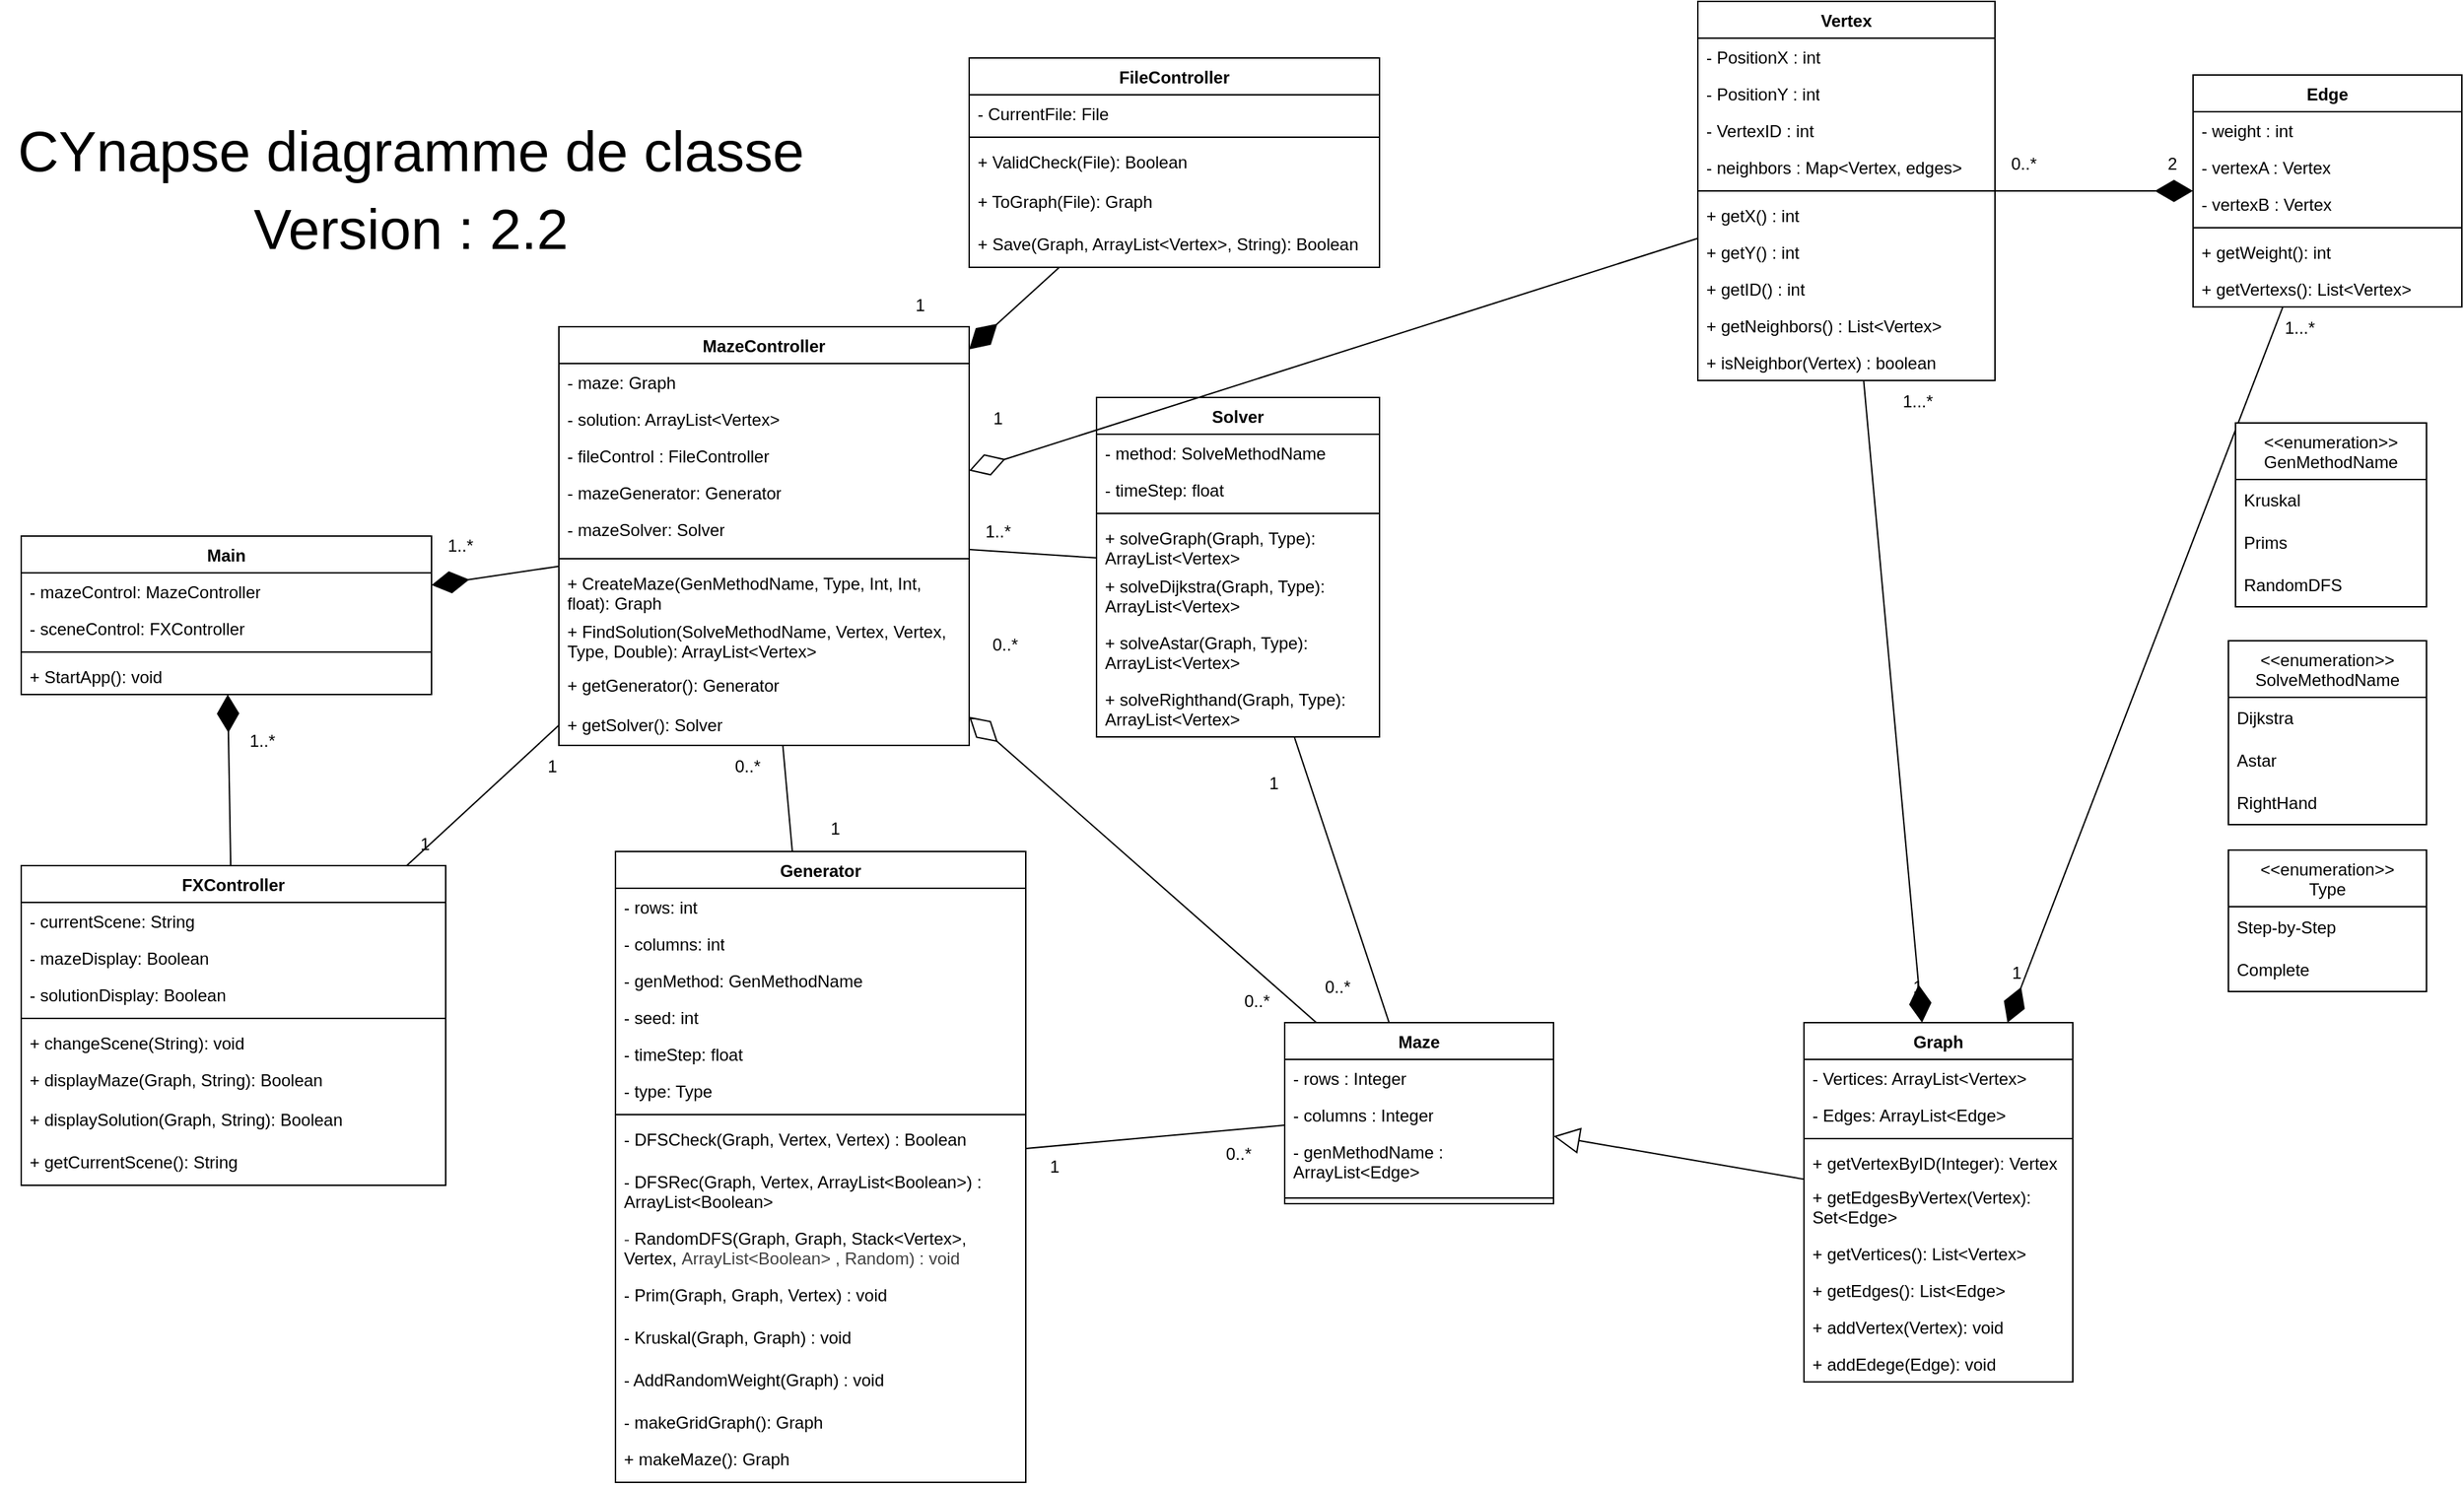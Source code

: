 <mxfile>
    <diagram name="Page-1" id="GL4g5ztaucgX-pWz4lhd">
        <mxGraphModel dx="3592" dy="1989" grid="1" gridSize="10" guides="1" tooltips="1" connect="1" arrows="1" fold="1" page="1" pageScale="1" pageWidth="827" pageHeight="1169" math="0" shadow="0">
            <root>
                <mxCell id="0"/>
                <mxCell id="1" parent="0"/>
                <mxCell id="nxnZaIXY-EtbHCH3Vq-E-17" value="Vertex" style="swimlane;fontStyle=1;align=center;verticalAlign=top;childLayout=stackLayout;horizontal=1;startSize=26;horizontalStack=0;resizeParent=1;resizeParentMax=0;resizeLast=0;collapsible=1;marginBottom=0;whiteSpace=wrap;html=1;" parent="1" vertex="1">
                    <mxGeometry x="-135" y="-1110" width="210" height="268" as="geometry"/>
                </mxCell>
                <mxCell id="nxnZaIXY-EtbHCH3Vq-E-18" value="- PositionX : int" style="text;strokeColor=none;fillColor=none;align=left;verticalAlign=top;spacingLeft=4;spacingRight=4;overflow=hidden;rotatable=0;points=[[0,0.5],[1,0.5]];portConstraint=eastwest;whiteSpace=wrap;html=1;" parent="nxnZaIXY-EtbHCH3Vq-E-17" vertex="1">
                    <mxGeometry y="26" width="210" height="26" as="geometry"/>
                </mxCell>
                <mxCell id="nxnZaIXY-EtbHCH3Vq-E-21" value="- PositionY : int" style="text;strokeColor=none;fillColor=none;align=left;verticalAlign=top;spacingLeft=4;spacingRight=4;overflow=hidden;rotatable=0;points=[[0,0.5],[1,0.5]];portConstraint=eastwest;whiteSpace=wrap;html=1;" parent="nxnZaIXY-EtbHCH3Vq-E-17" vertex="1">
                    <mxGeometry y="52" width="210" height="26" as="geometry"/>
                </mxCell>
                <mxCell id="nxnZaIXY-EtbHCH3Vq-E-22" value="- VertexID : int" style="text;strokeColor=none;fillColor=none;align=left;verticalAlign=top;spacingLeft=4;spacingRight=4;overflow=hidden;rotatable=0;points=[[0,0.5],[1,0.5]];portConstraint=eastwest;whiteSpace=wrap;html=1;" parent="nxnZaIXY-EtbHCH3Vq-E-17" vertex="1">
                    <mxGeometry y="78" width="210" height="26" as="geometry"/>
                </mxCell>
                <mxCell id="nxnZaIXY-EtbHCH3Vq-E-25" value="- neighbors : Map&amp;lt;Vertex, edges&amp;gt;" style="text;strokeColor=none;fillColor=none;align=left;verticalAlign=top;spacingLeft=4;spacingRight=4;overflow=hidden;rotatable=0;points=[[0,0.5],[1,0.5]];portConstraint=eastwest;whiteSpace=wrap;html=1;" parent="nxnZaIXY-EtbHCH3Vq-E-17" vertex="1">
                    <mxGeometry y="104" width="210" height="26" as="geometry"/>
                </mxCell>
                <mxCell id="nxnZaIXY-EtbHCH3Vq-E-19" value="" style="line;strokeWidth=1;fillColor=none;align=left;verticalAlign=middle;spacingTop=-1;spacingLeft=3;spacingRight=3;rotatable=0;labelPosition=right;points=[];portConstraint=eastwest;strokeColor=inherit;" parent="nxnZaIXY-EtbHCH3Vq-E-17" vertex="1">
                    <mxGeometry y="130" width="210" height="8" as="geometry"/>
                </mxCell>
                <mxCell id="nxnZaIXY-EtbHCH3Vq-E-20" value="+ getX() : int" style="text;strokeColor=none;fillColor=none;align=left;verticalAlign=top;spacingLeft=4;spacingRight=4;overflow=hidden;rotatable=0;points=[[0,0.5],[1,0.5]];portConstraint=eastwest;whiteSpace=wrap;html=1;" parent="nxnZaIXY-EtbHCH3Vq-E-17" vertex="1">
                    <mxGeometry y="138" width="210" height="26" as="geometry"/>
                </mxCell>
                <mxCell id="nxnZaIXY-EtbHCH3Vq-E-23" value="+ getY() : int" style="text;strokeColor=none;fillColor=none;align=left;verticalAlign=top;spacingLeft=4;spacingRight=4;overflow=hidden;rotatable=0;points=[[0,0.5],[1,0.5]];portConstraint=eastwest;whiteSpace=wrap;html=1;" parent="nxnZaIXY-EtbHCH3Vq-E-17" vertex="1">
                    <mxGeometry y="164" width="210" height="26" as="geometry"/>
                </mxCell>
                <mxCell id="nxnZaIXY-EtbHCH3Vq-E-26" value="+ getID() : int" style="text;strokeColor=none;fillColor=none;align=left;verticalAlign=top;spacingLeft=4;spacingRight=4;overflow=hidden;rotatable=0;points=[[0,0.5],[1,0.5]];portConstraint=eastwest;whiteSpace=wrap;html=1;" parent="nxnZaIXY-EtbHCH3Vq-E-17" vertex="1">
                    <mxGeometry y="190" width="210" height="26" as="geometry"/>
                </mxCell>
                <mxCell id="nxnZaIXY-EtbHCH3Vq-E-24" value="+ getNeighbors() : List&amp;lt;Vertex&amp;gt;" style="text;strokeColor=none;fillColor=none;align=left;verticalAlign=top;spacingLeft=4;spacingRight=4;overflow=hidden;rotatable=0;points=[[0,0.5],[1,0.5]];portConstraint=eastwest;whiteSpace=wrap;html=1;" parent="nxnZaIXY-EtbHCH3Vq-E-17" vertex="1">
                    <mxGeometry y="216" width="210" height="26" as="geometry"/>
                </mxCell>
                <mxCell id="nxnZaIXY-EtbHCH3Vq-E-27" value="+ isNeighbor(Vertex) : boolean" style="text;strokeColor=none;fillColor=none;align=left;verticalAlign=top;spacingLeft=4;spacingRight=4;overflow=hidden;rotatable=0;points=[[0,0.5],[1,0.5]];portConstraint=eastwest;whiteSpace=wrap;html=1;" parent="nxnZaIXY-EtbHCH3Vq-E-17" vertex="1">
                    <mxGeometry y="242" width="210" height="26" as="geometry"/>
                </mxCell>
                <mxCell id="nxnZaIXY-EtbHCH3Vq-E-28" value="Edge" style="swimlane;fontStyle=1;align=center;verticalAlign=top;childLayout=stackLayout;horizontal=1;startSize=26;horizontalStack=0;resizeParent=1;resizeParentMax=0;resizeLast=0;collapsible=1;marginBottom=0;whiteSpace=wrap;html=1;" parent="1" vertex="1">
                    <mxGeometry x="215" y="-1058" width="190" height="164" as="geometry"/>
                </mxCell>
                <mxCell id="nxnZaIXY-EtbHCH3Vq-E-33" value="- weight : int" style="text;strokeColor=none;fillColor=none;align=left;verticalAlign=top;spacingLeft=4;spacingRight=4;overflow=hidden;rotatable=0;points=[[0,0.5],[1,0.5]];portConstraint=eastwest;whiteSpace=wrap;html=1;" parent="nxnZaIXY-EtbHCH3Vq-E-28" vertex="1">
                    <mxGeometry y="26" width="190" height="26" as="geometry"/>
                </mxCell>
                <mxCell id="nxnZaIXY-EtbHCH3Vq-E-34" value="- vertexA : Vertex" style="text;strokeColor=none;fillColor=none;align=left;verticalAlign=top;spacingLeft=4;spacingRight=4;overflow=hidden;rotatable=0;points=[[0,0.5],[1,0.5]];portConstraint=eastwest;whiteSpace=wrap;html=1;" parent="nxnZaIXY-EtbHCH3Vq-E-28" vertex="1">
                    <mxGeometry y="52" width="190" height="26" as="geometry"/>
                </mxCell>
                <mxCell id="nxnZaIXY-EtbHCH3Vq-E-35" value="- vertexB : Vertex" style="text;strokeColor=none;fillColor=none;align=left;verticalAlign=top;spacingLeft=4;spacingRight=4;overflow=hidden;rotatable=0;points=[[0,0.5],[1,0.5]];portConstraint=eastwest;whiteSpace=wrap;html=1;" parent="nxnZaIXY-EtbHCH3Vq-E-28" vertex="1">
                    <mxGeometry y="78" width="190" height="26" as="geometry"/>
                </mxCell>
                <mxCell id="nxnZaIXY-EtbHCH3Vq-E-30" value="" style="line;strokeWidth=1;fillColor=none;align=left;verticalAlign=middle;spacingTop=-1;spacingLeft=3;spacingRight=3;rotatable=0;labelPosition=right;points=[];portConstraint=eastwest;strokeColor=inherit;" parent="nxnZaIXY-EtbHCH3Vq-E-28" vertex="1">
                    <mxGeometry y="104" width="190" height="8" as="geometry"/>
                </mxCell>
                <mxCell id="nxnZaIXY-EtbHCH3Vq-E-31" value="+ getWeight(): int" style="text;strokeColor=none;fillColor=none;align=left;verticalAlign=top;spacingLeft=4;spacingRight=4;overflow=hidden;rotatable=0;points=[[0,0.5],[1,0.5]];portConstraint=eastwest;whiteSpace=wrap;html=1;" parent="nxnZaIXY-EtbHCH3Vq-E-28" vertex="1">
                    <mxGeometry y="112" width="190" height="26" as="geometry"/>
                </mxCell>
                <mxCell id="nxnZaIXY-EtbHCH3Vq-E-36" value="+ getVertexs(): List&amp;lt;Vertex&amp;gt;" style="text;strokeColor=none;fillColor=none;align=left;verticalAlign=top;spacingLeft=4;spacingRight=4;overflow=hidden;rotatable=0;points=[[0,0.5],[1,0.5]];portConstraint=eastwest;whiteSpace=wrap;html=1;" parent="nxnZaIXY-EtbHCH3Vq-E-28" vertex="1">
                    <mxGeometry y="138" width="190" height="26" as="geometry"/>
                </mxCell>
                <mxCell id="nxnZaIXY-EtbHCH3Vq-E-37" value="Graph" style="swimlane;fontStyle=1;align=center;verticalAlign=top;childLayout=stackLayout;horizontal=1;startSize=26;horizontalStack=0;resizeParent=1;resizeParentMax=0;resizeLast=0;collapsible=1;marginBottom=0;whiteSpace=wrap;html=1;" parent="1" vertex="1">
                    <mxGeometry x="-60" y="-388" width="190" height="254" as="geometry"/>
                </mxCell>
                <mxCell id="nxnZaIXY-EtbHCH3Vq-E-38" value="- Vertices: ArrayList&amp;lt;Vertex&amp;gt;" style="text;strokeColor=none;fillColor=none;align=left;verticalAlign=top;spacingLeft=4;spacingRight=4;overflow=hidden;rotatable=0;points=[[0,0.5],[1,0.5]];portConstraint=eastwest;whiteSpace=wrap;html=1;" parent="nxnZaIXY-EtbHCH3Vq-E-37" vertex="1">
                    <mxGeometry y="26" width="190" height="26" as="geometry"/>
                </mxCell>
                <mxCell id="nxnZaIXY-EtbHCH3Vq-E-41" value="- Edges: ArrayList&amp;lt;Edge&amp;gt;" style="text;strokeColor=none;fillColor=none;align=left;verticalAlign=top;spacingLeft=4;spacingRight=4;overflow=hidden;rotatable=0;points=[[0,0.5],[1,0.5]];portConstraint=eastwest;whiteSpace=wrap;html=1;" parent="nxnZaIXY-EtbHCH3Vq-E-37" vertex="1">
                    <mxGeometry y="52" width="190" height="26" as="geometry"/>
                </mxCell>
                <mxCell id="nxnZaIXY-EtbHCH3Vq-E-39" value="" style="line;strokeWidth=1;fillColor=none;align=left;verticalAlign=middle;spacingTop=-1;spacingLeft=3;spacingRight=3;rotatable=0;labelPosition=right;points=[];portConstraint=eastwest;strokeColor=inherit;" parent="nxnZaIXY-EtbHCH3Vq-E-37" vertex="1">
                    <mxGeometry y="78" width="190" height="8" as="geometry"/>
                </mxCell>
                <mxCell id="nxnZaIXY-EtbHCH3Vq-E-40" value="+ getVertexByID(Integer): Vertex" style="text;strokeColor=none;fillColor=none;align=left;verticalAlign=top;spacingLeft=4;spacingRight=4;overflow=hidden;rotatable=0;points=[[0,0.5],[1,0.5]];portConstraint=eastwest;whiteSpace=wrap;html=1;" parent="nxnZaIXY-EtbHCH3Vq-E-37" vertex="1">
                    <mxGeometry y="86" width="190" height="24" as="geometry"/>
                </mxCell>
                <mxCell id="35" value="+ getEdgesByVertex(Vertex): Set&amp;lt;Edge&amp;gt;" style="text;strokeColor=none;fillColor=none;align=left;verticalAlign=top;spacingLeft=4;spacingRight=4;overflow=hidden;rotatable=0;points=[[0,0.5],[1,0.5]];portConstraint=eastwest;whiteSpace=wrap;html=1;" parent="nxnZaIXY-EtbHCH3Vq-E-37" vertex="1">
                    <mxGeometry y="110" width="190" height="40" as="geometry"/>
                </mxCell>
                <mxCell id="34" value="+ getVertices(): List&amp;lt;Vertex&amp;gt;" style="text;strokeColor=none;fillColor=none;align=left;verticalAlign=top;spacingLeft=4;spacingRight=4;overflow=hidden;rotatable=0;points=[[0,0.5],[1,0.5]];portConstraint=eastwest;whiteSpace=wrap;html=1;" parent="nxnZaIXY-EtbHCH3Vq-E-37" vertex="1">
                    <mxGeometry y="150" width="190" height="26" as="geometry"/>
                </mxCell>
                <mxCell id="nxnZaIXY-EtbHCH3Vq-E-42" value="+ getEdges(): List&amp;lt;Edge&amp;gt;" style="text;strokeColor=none;fillColor=none;align=left;verticalAlign=top;spacingLeft=4;spacingRight=4;overflow=hidden;rotatable=0;points=[[0,0.5],[1,0.5]];portConstraint=eastwest;whiteSpace=wrap;html=1;" parent="nxnZaIXY-EtbHCH3Vq-E-37" vertex="1">
                    <mxGeometry y="176" width="190" height="26" as="geometry"/>
                </mxCell>
                <mxCell id="k4PzWBBYcrcCEoNfzTAH-1" value="+ addVertex(Vertex): void" style="text;strokeColor=none;fillColor=none;align=left;verticalAlign=top;spacingLeft=4;spacingRight=4;overflow=hidden;rotatable=0;points=[[0,0.5],[1,0.5]];portConstraint=eastwest;whiteSpace=wrap;html=1;" parent="nxnZaIXY-EtbHCH3Vq-E-37" vertex="1">
                    <mxGeometry y="202" width="190" height="26" as="geometry"/>
                </mxCell>
                <mxCell id="k4PzWBBYcrcCEoNfzTAH-2" value="+ addEdege(Edge): void" style="text;strokeColor=none;fillColor=none;align=left;verticalAlign=top;spacingLeft=4;spacingRight=4;overflow=hidden;rotatable=0;points=[[0,0.5],[1,0.5]];portConstraint=eastwest;whiteSpace=wrap;html=1;" parent="nxnZaIXY-EtbHCH3Vq-E-37" vertex="1">
                    <mxGeometry y="228" width="190" height="26" as="geometry"/>
                </mxCell>
                <mxCell id="nxnZaIXY-EtbHCH3Vq-E-44" value="2" style="text;html=1;align=center;verticalAlign=middle;resizable=0;points=[];autosize=1;strokeColor=none;fillColor=none;" parent="1" vertex="1">
                    <mxGeometry x="185" y="-1010" width="30" height="30" as="geometry"/>
                </mxCell>
                <mxCell id="nxnZaIXY-EtbHCH3Vq-E-46" value="" style="endArrow=diamondThin;endFill=1;endSize=24;html=1;rounded=0;" parent="1" source="nxnZaIXY-EtbHCH3Vq-E-17" target="nxnZaIXY-EtbHCH3Vq-E-37" edge="1">
                    <mxGeometry width="160" relative="1" as="geometry">
                        <mxPoint x="-45" y="-730" as="sourcePoint"/>
                        <mxPoint x="115" y="-730" as="targetPoint"/>
                    </mxGeometry>
                </mxCell>
                <mxCell id="nxnZaIXY-EtbHCH3Vq-E-47" value="" style="endArrow=diamondThin;endFill=1;endSize=24;html=1;rounded=0;" parent="1" source="nxnZaIXY-EtbHCH3Vq-E-28" target="nxnZaIXY-EtbHCH3Vq-E-37" edge="1">
                    <mxGeometry width="160" relative="1" as="geometry">
                        <mxPoint x="147" y="-885" as="sourcePoint"/>
                        <mxPoint x="215" y="-763" as="targetPoint"/>
                    </mxGeometry>
                </mxCell>
                <mxCell id="nxnZaIXY-EtbHCH3Vq-E-49" value="1...*" style="text;html=1;align=center;verticalAlign=middle;resizable=0;points=[];autosize=1;strokeColor=none;fillColor=none;" parent="1" vertex="1">
                    <mxGeometry x="270" y="-894" width="40" height="30" as="geometry"/>
                </mxCell>
                <mxCell id="nxnZaIXY-EtbHCH3Vq-E-50" value="1...*" style="text;html=1;align=center;verticalAlign=middle;resizable=0;points=[];autosize=1;strokeColor=none;fillColor=none;" parent="1" vertex="1">
                    <mxGeometry y="-842" width="40" height="30" as="geometry"/>
                </mxCell>
                <mxCell id="nxnZaIXY-EtbHCH3Vq-E-51" value="1" style="text;html=1;align=center;verticalAlign=middle;resizable=0;points=[];autosize=1;strokeColor=none;fillColor=none;" parent="1" vertex="1">
                    <mxGeometry x="5" y="-428" width="30" height="30" as="geometry"/>
                </mxCell>
                <mxCell id="nxnZaIXY-EtbHCH3Vq-E-52" value="1" style="text;html=1;align=center;verticalAlign=middle;resizable=0;points=[];autosize=1;strokeColor=none;fillColor=none;" parent="1" vertex="1">
                    <mxGeometry x="75" y="-438" width="30" height="30" as="geometry"/>
                </mxCell>
                <mxCell id="4cQ2HAe2CtanrkPKCXhJ-1" value="Generator" style="swimlane;fontStyle=1;align=center;verticalAlign=top;childLayout=stackLayout;horizontal=1;startSize=26;horizontalStack=0;resizeParent=1;resizeParentMax=0;resizeLast=0;collapsible=1;marginBottom=0;whiteSpace=wrap;html=1;" parent="1" vertex="1">
                    <mxGeometry x="-900" y="-509" width="290" height="446" as="geometry"/>
                </mxCell>
                <mxCell id="4cQ2HAe2CtanrkPKCXhJ-2" value="- rows: int" style="text;strokeColor=none;fillColor=none;align=left;verticalAlign=top;spacingLeft=4;spacingRight=4;overflow=hidden;rotatable=0;points=[[0,0.5],[1,0.5]];portConstraint=eastwest;whiteSpace=wrap;html=1;" parent="4cQ2HAe2CtanrkPKCXhJ-1" vertex="1">
                    <mxGeometry y="26" width="290" height="26" as="geometry"/>
                </mxCell>
                <mxCell id="4cQ2HAe2CtanrkPKCXhJ-9" value="- columns: int" style="text;strokeColor=none;fillColor=none;align=left;verticalAlign=top;spacingLeft=4;spacingRight=4;overflow=hidden;rotatable=0;points=[[0,0.5],[1,0.5]];portConstraint=eastwest;whiteSpace=wrap;html=1;" parent="4cQ2HAe2CtanrkPKCXhJ-1" vertex="1">
                    <mxGeometry y="52" width="290" height="26" as="geometry"/>
                </mxCell>
                <mxCell id="4cQ2HAe2CtanrkPKCXhJ-21" value="- genMethod: GenMethodName" style="text;strokeColor=none;fillColor=none;align=left;verticalAlign=top;spacingLeft=4;spacingRight=4;overflow=hidden;rotatable=0;points=[[0,0.5],[1,0.5]];portConstraint=eastwest;whiteSpace=wrap;html=1;" parent="4cQ2HAe2CtanrkPKCXhJ-1" vertex="1">
                    <mxGeometry y="78" width="290" height="26" as="geometry"/>
                </mxCell>
                <mxCell id="4cQ2HAe2CtanrkPKCXhJ-10" value="- seed: int" style="text;strokeColor=none;fillColor=none;align=left;verticalAlign=top;spacingLeft=4;spacingRight=4;overflow=hidden;rotatable=0;points=[[0,0.5],[1,0.5]];portConstraint=eastwest;whiteSpace=wrap;html=1;" parent="4cQ2HAe2CtanrkPKCXhJ-1" vertex="1">
                    <mxGeometry y="104" width="290" height="26" as="geometry"/>
                </mxCell>
                <mxCell id="k4PzWBBYcrcCEoNfzTAH-8" value="- timeStep: float" style="text;strokeColor=none;fillColor=none;align=left;verticalAlign=top;spacingLeft=4;spacingRight=4;overflow=hidden;rotatable=0;points=[[0,0.5],[1,0.5]];portConstraint=eastwest;whiteSpace=wrap;html=1;" parent="4cQ2HAe2CtanrkPKCXhJ-1" vertex="1">
                    <mxGeometry y="130" width="290" height="26" as="geometry"/>
                </mxCell>
                <mxCell id="3" value="- type: Type" style="text;strokeColor=none;fillColor=none;align=left;verticalAlign=top;spacingLeft=4;spacingRight=4;overflow=hidden;rotatable=0;points=[[0,0.5],[1,0.5]];portConstraint=eastwest;whiteSpace=wrap;html=1;" parent="4cQ2HAe2CtanrkPKCXhJ-1" vertex="1">
                    <mxGeometry y="156" width="290" height="26" as="geometry"/>
                </mxCell>
                <mxCell id="4cQ2HAe2CtanrkPKCXhJ-3" value="" style="line;strokeWidth=1;fillColor=none;align=left;verticalAlign=middle;spacingTop=-1;spacingLeft=3;spacingRight=3;rotatable=0;labelPosition=right;points=[];portConstraint=eastwest;strokeColor=inherit;" parent="4cQ2HAe2CtanrkPKCXhJ-1" vertex="1">
                    <mxGeometry y="182" width="290" height="8" as="geometry"/>
                </mxCell>
                <mxCell id="30" value="- DFSCheck(Graph, Vertex, Vertex) : Boolean" style="text;strokeColor=none;fillColor=none;align=left;verticalAlign=top;spacingLeft=4;spacingRight=4;overflow=hidden;rotatable=0;points=[[0,0.5],[1,0.5]];portConstraint=eastwest;whiteSpace=wrap;html=1;" parent="4cQ2HAe2CtanrkPKCXhJ-1" vertex="1">
                    <mxGeometry y="190" width="290" height="30" as="geometry"/>
                </mxCell>
                <mxCell id="31" value="- DFSRec(Graph, Vertex, ArrayList&amp;lt;Boolean&amp;gt;) : ArrayList&amp;lt;Boolean&lt;span style=&quot;background-color: transparent;&quot;&gt;&amp;gt;&lt;/span&gt;" style="text;strokeColor=none;fillColor=none;align=left;verticalAlign=top;spacingLeft=4;spacingRight=4;overflow=hidden;rotatable=0;points=[[0,0.5],[1,0.5]];portConstraint=eastwest;whiteSpace=wrap;html=1;" parent="4cQ2HAe2CtanrkPKCXhJ-1" vertex="1">
                    <mxGeometry y="220" width="290" height="40" as="geometry"/>
                </mxCell>
                <mxCell id="38" value="&lt;span style=&quot;color: rgb(63, 63, 63); background-color: transparent;&quot;&gt;-&lt;/span&gt;&lt;span style=&quot;color: rgb(63, 63, 63); background-color: transparent;&quot;&gt;&amp;nbsp;&lt;/span&gt;&lt;font style=&quot;background-color: transparent; color: rgb(0, 0, 0);&quot;&gt;RandomDFS(Graph, Graph, Stack&amp;lt;Vertex&amp;gt;, Vertex,&amp;nbsp;&lt;/font&gt;&lt;span style=&quot;color: rgb(63, 63, 63); background-color: transparent;&quot;&gt;ArrayList&amp;lt;Boolean&amp;gt; , Random) : void&lt;/span&gt;" style="text;strokeColor=none;fillColor=none;align=left;verticalAlign=top;spacingLeft=4;spacingRight=4;overflow=hidden;rotatable=0;points=[[0,0.5],[1,0.5]];portConstraint=eastwest;whiteSpace=wrap;html=1;" parent="4cQ2HAe2CtanrkPKCXhJ-1" vertex="1">
                    <mxGeometry y="260" width="290" height="40" as="geometry"/>
                </mxCell>
                <mxCell id="32" value="- Prim(Graph, Graph, Vertex) : void" style="text;strokeColor=none;fillColor=none;align=left;verticalAlign=top;spacingLeft=4;spacingRight=4;overflow=hidden;rotatable=0;points=[[0,0.5],[1,0.5]];portConstraint=eastwest;whiteSpace=wrap;html=1;" parent="4cQ2HAe2CtanrkPKCXhJ-1" vertex="1">
                    <mxGeometry y="300" width="290" height="30" as="geometry"/>
                </mxCell>
                <mxCell id="29" value="- Kruskal(Graph, Graph) : void" style="text;strokeColor=none;fillColor=none;align=left;verticalAlign=top;spacingLeft=4;spacingRight=4;overflow=hidden;rotatable=0;points=[[0,0.5],[1,0.5]];portConstraint=eastwest;whiteSpace=wrap;html=1;" parent="4cQ2HAe2CtanrkPKCXhJ-1" vertex="1">
                    <mxGeometry y="330" width="290" height="30" as="geometry"/>
                </mxCell>
                <mxCell id="33" value="- AddRandomWeight(Graph) : void" style="text;strokeColor=none;fillColor=none;align=left;verticalAlign=top;spacingLeft=4;spacingRight=4;overflow=hidden;rotatable=0;points=[[0,0.5],[1,0.5]];portConstraint=eastwest;whiteSpace=wrap;html=1;" parent="4cQ2HAe2CtanrkPKCXhJ-1" vertex="1">
                    <mxGeometry y="360" width="290" height="30" as="geometry"/>
                </mxCell>
                <mxCell id="4cQ2HAe2CtanrkPKCXhJ-4" value="- makeGridGraph(): Graph" style="text;strokeColor=none;fillColor=none;align=left;verticalAlign=top;spacingLeft=4;spacingRight=4;overflow=hidden;rotatable=0;points=[[0,0.5],[1,0.5]];portConstraint=eastwest;whiteSpace=wrap;html=1;" parent="4cQ2HAe2CtanrkPKCXhJ-1" vertex="1">
                    <mxGeometry y="390" width="290" height="26" as="geometry"/>
                </mxCell>
                <mxCell id="4cQ2HAe2CtanrkPKCXhJ-11" value="+ makeMaze(): Graph" style="text;strokeColor=none;fillColor=none;align=left;verticalAlign=top;spacingLeft=4;spacingRight=4;overflow=hidden;rotatable=0;points=[[0,0.5],[1,0.5]];portConstraint=eastwest;whiteSpace=wrap;html=1;" parent="4cQ2HAe2CtanrkPKCXhJ-1" vertex="1">
                    <mxGeometry y="416" width="290" height="30" as="geometry"/>
                </mxCell>
                <mxCell id="4cQ2HAe2CtanrkPKCXhJ-5" value="Solver" style="swimlane;fontStyle=1;align=center;verticalAlign=top;childLayout=stackLayout;horizontal=1;startSize=26;horizontalStack=0;resizeParent=1;resizeParentMax=0;resizeLast=0;collapsible=1;marginBottom=0;whiteSpace=wrap;html=1;" parent="1" vertex="1">
                    <mxGeometry x="-560" y="-830" width="200" height="240" as="geometry"/>
                </mxCell>
                <mxCell id="4cQ2HAe2CtanrkPKCXhJ-6" value="- method: SolveMethodName" style="text;strokeColor=none;fillColor=none;align=left;verticalAlign=top;spacingLeft=4;spacingRight=4;overflow=hidden;rotatable=0;points=[[0,0.5],[1,0.5]];portConstraint=eastwest;whiteSpace=wrap;html=1;" parent="4cQ2HAe2CtanrkPKCXhJ-5" vertex="1">
                    <mxGeometry y="26" width="200" height="26" as="geometry"/>
                </mxCell>
                <mxCell id="k4PzWBBYcrcCEoNfzTAH-9" value="- timeStep: float" style="text;strokeColor=none;fillColor=none;align=left;verticalAlign=top;spacingLeft=4;spacingRight=4;overflow=hidden;rotatable=0;points=[[0,0.5],[1,0.5]];portConstraint=eastwest;whiteSpace=wrap;html=1;" parent="4cQ2HAe2CtanrkPKCXhJ-5" vertex="1">
                    <mxGeometry y="52" width="200" height="26" as="geometry"/>
                </mxCell>
                <mxCell id="4cQ2HAe2CtanrkPKCXhJ-7" value="" style="line;strokeWidth=1;fillColor=none;align=left;verticalAlign=middle;spacingTop=-1;spacingLeft=3;spacingRight=3;rotatable=0;labelPosition=right;points=[];portConstraint=eastwest;strokeColor=inherit;" parent="4cQ2HAe2CtanrkPKCXhJ-5" vertex="1">
                    <mxGeometry y="78" width="200" height="8" as="geometry"/>
                </mxCell>
                <mxCell id="4cQ2HAe2CtanrkPKCXhJ-8" value="+ solveGraph(Graph, Type): ArrayList&amp;lt;Vertex&amp;gt;" style="text;strokeColor=none;fillColor=none;align=left;verticalAlign=top;spacingLeft=4;spacingRight=4;overflow=hidden;rotatable=0;points=[[0,0.5],[1,0.5]];portConstraint=eastwest;whiteSpace=wrap;html=1;" parent="4cQ2HAe2CtanrkPKCXhJ-5" vertex="1">
                    <mxGeometry y="86" width="200" height="34" as="geometry"/>
                </mxCell>
                <mxCell id="23" value="+ solveDijkstra(Graph, Type): ArrayList&amp;lt;Vertex&amp;gt;" style="text;strokeColor=none;fillColor=none;align=left;verticalAlign=top;spacingLeft=4;spacingRight=4;overflow=hidden;rotatable=0;points=[[0,0.5],[1,0.5]];portConstraint=eastwest;whiteSpace=wrap;html=1;" parent="4cQ2HAe2CtanrkPKCXhJ-5" vertex="1">
                    <mxGeometry y="120" width="200" height="40" as="geometry"/>
                </mxCell>
                <mxCell id="24" value="+ solveAstar(Graph, Type): ArrayList&amp;lt;Vertex&amp;gt;" style="text;strokeColor=none;fillColor=none;align=left;verticalAlign=top;spacingLeft=4;spacingRight=4;overflow=hidden;rotatable=0;points=[[0,0.5],[1,0.5]];portConstraint=eastwest;whiteSpace=wrap;html=1;" parent="4cQ2HAe2CtanrkPKCXhJ-5" vertex="1">
                    <mxGeometry y="160" width="200" height="40" as="geometry"/>
                </mxCell>
                <mxCell id="25" value="+ solveRighthand(Graph, Type): ArrayList&amp;lt;Vertex&amp;gt;" style="text;strokeColor=none;fillColor=none;align=left;verticalAlign=top;spacingLeft=4;spacingRight=4;overflow=hidden;rotatable=0;points=[[0,0.5],[1,0.5]];portConstraint=eastwest;whiteSpace=wrap;html=1;" parent="4cQ2HAe2CtanrkPKCXhJ-5" vertex="1">
                    <mxGeometry y="200" width="200" height="40" as="geometry"/>
                </mxCell>
                <mxCell id="4cQ2HAe2CtanrkPKCXhJ-15" value="" style="endArrow=diamondThin;endFill=1;endSize=24;html=1;rounded=0;" parent="1" source="nxnZaIXY-EtbHCH3Vq-E-17" target="nxnZaIXY-EtbHCH3Vq-E-28" edge="1">
                    <mxGeometry width="160" relative="1" as="geometry">
                        <mxPoint x="280" y="-884" as="sourcePoint"/>
                        <mxPoint x="194" y="-710" as="targetPoint"/>
                    </mxGeometry>
                </mxCell>
                <mxCell id="4cQ2HAe2CtanrkPKCXhJ-16" value="0..*" style="text;html=1;align=center;verticalAlign=middle;resizable=0;points=[];autosize=1;strokeColor=none;fillColor=none;" parent="1" vertex="1">
                    <mxGeometry x="75" y="-1010" width="40" height="30" as="geometry"/>
                </mxCell>
                <mxCell id="4cQ2HAe2CtanrkPKCXhJ-24" value="0..*" style="text;html=1;align=center;verticalAlign=middle;resizable=0;points=[];autosize=1;strokeColor=none;fillColor=none;" parent="1" vertex="1">
                    <mxGeometry x="-480" y="-310" width="40" height="30" as="geometry"/>
                </mxCell>
                <mxCell id="4cQ2HAe2CtanrkPKCXhJ-26" value="FXController" style="swimlane;fontStyle=1;align=center;verticalAlign=top;childLayout=stackLayout;horizontal=1;startSize=26;horizontalStack=0;resizeParent=1;resizeParentMax=0;resizeLast=0;collapsible=1;marginBottom=0;whiteSpace=wrap;html=1;" parent="1" vertex="1">
                    <mxGeometry x="-1320" y="-499" width="300" height="226" as="geometry">
                        <mxRectangle x="310" y="-520" width="110" height="30" as="alternateBounds"/>
                    </mxGeometry>
                </mxCell>
                <mxCell id="4cQ2HAe2CtanrkPKCXhJ-36" value="- currentScene: String" style="text;strokeColor=none;fillColor=none;align=left;verticalAlign=top;spacingLeft=4;spacingRight=4;overflow=hidden;rotatable=0;points=[[0,0.5],[1,0.5]];portConstraint=eastwest;whiteSpace=wrap;html=1;" parent="4cQ2HAe2CtanrkPKCXhJ-26" vertex="1">
                    <mxGeometry y="26" width="300" height="26" as="geometry"/>
                </mxCell>
                <mxCell id="4cQ2HAe2CtanrkPKCXhJ-34" value="- mazeDisplay: Boolean" style="text;strokeColor=none;fillColor=none;align=left;verticalAlign=top;spacingLeft=4;spacingRight=4;overflow=hidden;rotatable=0;points=[[0,0.5],[1,0.5]];portConstraint=eastwest;whiteSpace=wrap;html=1;" parent="4cQ2HAe2CtanrkPKCXhJ-26" vertex="1">
                    <mxGeometry y="52" width="300" height="26" as="geometry"/>
                </mxCell>
                <mxCell id="4cQ2HAe2CtanrkPKCXhJ-37" value="- solutionDisplay: Boolean" style="text;strokeColor=none;fillColor=none;align=left;verticalAlign=top;spacingLeft=4;spacingRight=4;overflow=hidden;rotatable=0;points=[[0,0.5],[1,0.5]];portConstraint=eastwest;whiteSpace=wrap;html=1;" parent="4cQ2HAe2CtanrkPKCXhJ-26" vertex="1">
                    <mxGeometry y="78" width="300" height="26" as="geometry"/>
                </mxCell>
                <mxCell id="4cQ2HAe2CtanrkPKCXhJ-31" value="" style="line;strokeWidth=1;fillColor=none;align=left;verticalAlign=middle;spacingTop=-1;spacingLeft=3;spacingRight=3;rotatable=0;labelPosition=right;points=[];portConstraint=eastwest;strokeColor=inherit;" parent="4cQ2HAe2CtanrkPKCXhJ-26" vertex="1">
                    <mxGeometry y="104" width="300" height="8" as="geometry"/>
                </mxCell>
                <mxCell id="4cQ2HAe2CtanrkPKCXhJ-32" value="+ changeScene(String): void" style="text;strokeColor=none;fillColor=none;align=left;verticalAlign=top;spacingLeft=4;spacingRight=4;overflow=hidden;rotatable=0;points=[[0,0.5],[1,0.5]];portConstraint=eastwest;whiteSpace=wrap;html=1;" parent="4cQ2HAe2CtanrkPKCXhJ-26" vertex="1">
                    <mxGeometry y="112" width="300" height="26" as="geometry"/>
                </mxCell>
                <mxCell id="4cQ2HAe2CtanrkPKCXhJ-35" value="+ displayMaze(Graph, String): Boolean" style="text;strokeColor=none;fillColor=none;align=left;verticalAlign=top;spacingLeft=4;spacingRight=4;overflow=hidden;rotatable=0;points=[[0,0.5],[1,0.5]];portConstraint=eastwest;whiteSpace=wrap;html=1;" parent="4cQ2HAe2CtanrkPKCXhJ-26" vertex="1">
                    <mxGeometry y="138" width="300" height="28" as="geometry"/>
                </mxCell>
                <mxCell id="k4PzWBBYcrcCEoNfzTAH-10" value="+ displaySolution(Graph, String): Boolean" style="text;strokeColor=none;fillColor=none;align=left;verticalAlign=top;spacingLeft=4;spacingRight=4;overflow=hidden;rotatable=0;points=[[0,0.5],[1,0.5]];portConstraint=eastwest;whiteSpace=wrap;html=1;" parent="4cQ2HAe2CtanrkPKCXhJ-26" vertex="1">
                    <mxGeometry y="166" width="300" height="30" as="geometry"/>
                </mxCell>
                <mxCell id="4cQ2HAe2CtanrkPKCXhJ-33" value="+ getCurrentScene(): String" style="text;strokeColor=none;fillColor=none;align=left;verticalAlign=top;spacingLeft=4;spacingRight=4;overflow=hidden;rotatable=0;points=[[0,0.5],[1,0.5]];portConstraint=eastwest;whiteSpace=wrap;html=1;" parent="4cQ2HAe2CtanrkPKCXhJ-26" vertex="1">
                    <mxGeometry y="196" width="300" height="30" as="geometry"/>
                </mxCell>
                <mxCell id="4cQ2HAe2CtanrkPKCXhJ-38" value="MazeController" style="swimlane;fontStyle=1;align=center;verticalAlign=top;childLayout=stackLayout;horizontal=1;startSize=26;horizontalStack=0;resizeParent=1;resizeParentMax=0;resizeLast=0;collapsible=1;marginBottom=0;whiteSpace=wrap;html=1;" parent="1" vertex="1">
                    <mxGeometry x="-940" y="-880" width="290" height="296" as="geometry">
                        <mxRectangle x="310" y="-520" width="110" height="30" as="alternateBounds"/>
                    </mxGeometry>
                </mxCell>
                <mxCell id="4cQ2HAe2CtanrkPKCXhJ-39" value="- maze: Graph" style="text;strokeColor=none;fillColor=none;align=left;verticalAlign=top;spacingLeft=4;spacingRight=4;overflow=hidden;rotatable=0;points=[[0,0.5],[1,0.5]];portConstraint=eastwest;whiteSpace=wrap;html=1;" parent="4cQ2HAe2CtanrkPKCXhJ-38" vertex="1">
                    <mxGeometry y="26" width="290" height="26" as="geometry"/>
                </mxCell>
                <mxCell id="4cQ2HAe2CtanrkPKCXhJ-40" value="- solution: ArrayList&amp;lt;Vertex&amp;gt;" style="text;strokeColor=none;fillColor=none;align=left;verticalAlign=top;spacingLeft=4;spacingRight=4;overflow=hidden;rotatable=0;points=[[0,0.5],[1,0.5]];portConstraint=eastwest;whiteSpace=wrap;html=1;" parent="4cQ2HAe2CtanrkPKCXhJ-38" vertex="1">
                    <mxGeometry y="52" width="290" height="26" as="geometry"/>
                </mxCell>
                <mxCell id="18" value="- fileControl : FileController" style="text;strokeColor=none;fillColor=none;align=left;verticalAlign=top;spacingLeft=4;spacingRight=4;overflow=hidden;rotatable=0;points=[[0,0.5],[1,0.5]];portConstraint=eastwest;whiteSpace=wrap;html=1;" parent="4cQ2HAe2CtanrkPKCXhJ-38" vertex="1">
                    <mxGeometry y="78" width="290" height="26" as="geometry"/>
                </mxCell>
                <mxCell id="40" value="- mazeGenerator: Generator" style="text;strokeColor=none;fillColor=none;align=left;verticalAlign=top;spacingLeft=4;spacingRight=4;overflow=hidden;rotatable=0;points=[[0,0.5],[1,0.5]];portConstraint=eastwest;whiteSpace=wrap;html=1;" parent="4cQ2HAe2CtanrkPKCXhJ-38" vertex="1">
                    <mxGeometry y="104" width="290" height="26" as="geometry"/>
                </mxCell>
                <mxCell id="41" value="- mazeSolver: Solver" style="text;strokeColor=none;fillColor=none;align=left;verticalAlign=top;spacingLeft=4;spacingRight=4;overflow=hidden;rotatable=0;points=[[0,0.5],[1,0.5]];portConstraint=eastwest;whiteSpace=wrap;html=1;" parent="4cQ2HAe2CtanrkPKCXhJ-38" vertex="1">
                    <mxGeometry y="130" width="290" height="30" as="geometry"/>
                </mxCell>
                <mxCell id="4cQ2HAe2CtanrkPKCXhJ-42" value="" style="line;strokeWidth=1;fillColor=none;align=left;verticalAlign=middle;spacingTop=-1;spacingLeft=3;spacingRight=3;rotatable=0;labelPosition=right;points=[];portConstraint=eastwest;strokeColor=inherit;" parent="4cQ2HAe2CtanrkPKCXhJ-38" vertex="1">
                    <mxGeometry y="160" width="290" height="8" as="geometry"/>
                </mxCell>
                <mxCell id="4cQ2HAe2CtanrkPKCXhJ-44" value="+ CreateMaze(GenMethodName, Type, Int, Int, float): Graph" style="text;strokeColor=none;fillColor=none;align=left;verticalAlign=top;spacingLeft=4;spacingRight=4;overflow=hidden;rotatable=0;points=[[0,0.5],[1,0.5]];portConstraint=eastwest;whiteSpace=wrap;html=1;" parent="4cQ2HAe2CtanrkPKCXhJ-38" vertex="1">
                    <mxGeometry y="168" width="290" height="34" as="geometry"/>
                </mxCell>
                <mxCell id="4cQ2HAe2CtanrkPKCXhJ-45" value="+ FindSolution(SolveMethodName, Vertex, Vertex, Type, Double): ArrayList&amp;lt;Vertex&amp;gt;" style="text;strokeColor=none;fillColor=none;align=left;verticalAlign=top;spacingLeft=4;spacingRight=4;overflow=hidden;rotatable=0;points=[[0,0.5],[1,0.5]];portConstraint=eastwest;whiteSpace=wrap;html=1;" parent="4cQ2HAe2CtanrkPKCXhJ-38" vertex="1">
                    <mxGeometry y="202" width="290" height="38" as="geometry"/>
                </mxCell>
                <mxCell id="39" value="+ getGenerator(): Generator" style="text;strokeColor=none;fillColor=none;align=left;verticalAlign=top;spacingLeft=4;spacingRight=4;overflow=hidden;rotatable=0;points=[[0,0.5],[1,0.5]];portConstraint=eastwest;whiteSpace=wrap;html=1;" parent="4cQ2HAe2CtanrkPKCXhJ-38" vertex="1">
                    <mxGeometry y="240" width="290" height="28" as="geometry"/>
                </mxCell>
                <mxCell id="42" value="+ getSolver(): Solver" style="text;strokeColor=none;fillColor=none;align=left;verticalAlign=top;spacingLeft=4;spacingRight=4;overflow=hidden;rotatable=0;points=[[0,0.5],[1,0.5]];portConstraint=eastwest;whiteSpace=wrap;html=1;" parent="4cQ2HAe2CtanrkPKCXhJ-38" vertex="1">
                    <mxGeometry y="268" width="290" height="28" as="geometry"/>
                </mxCell>
                <mxCell id="4cQ2HAe2CtanrkPKCXhJ-48" value="FileController" style="swimlane;fontStyle=1;align=center;verticalAlign=top;childLayout=stackLayout;horizontal=1;startSize=26;horizontalStack=0;resizeParent=1;resizeParentMax=0;resizeLast=0;collapsible=1;marginBottom=0;whiteSpace=wrap;html=1;" parent="1" vertex="1">
                    <mxGeometry x="-650" y="-1070" width="290" height="148" as="geometry">
                        <mxRectangle x="310" y="-520" width="110" height="30" as="alternateBounds"/>
                    </mxGeometry>
                </mxCell>
                <mxCell id="4cQ2HAe2CtanrkPKCXhJ-49" value="- CurrentFile: File&amp;nbsp;" style="text;strokeColor=none;fillColor=none;align=left;verticalAlign=top;spacingLeft=4;spacingRight=4;overflow=hidden;rotatable=0;points=[[0,0.5],[1,0.5]];portConstraint=eastwest;whiteSpace=wrap;html=1;" parent="4cQ2HAe2CtanrkPKCXhJ-48" vertex="1">
                    <mxGeometry y="26" width="290" height="26" as="geometry"/>
                </mxCell>
                <mxCell id="4cQ2HAe2CtanrkPKCXhJ-51" value="" style="line;strokeWidth=1;fillColor=none;align=left;verticalAlign=middle;spacingTop=-1;spacingLeft=3;spacingRight=3;rotatable=0;labelPosition=right;points=[];portConstraint=eastwest;strokeColor=inherit;" parent="4cQ2HAe2CtanrkPKCXhJ-48" vertex="1">
                    <mxGeometry y="52" width="290" height="8" as="geometry"/>
                </mxCell>
                <mxCell id="4cQ2HAe2CtanrkPKCXhJ-52" value="+ ValidCheck(File): Boolean" style="text;strokeColor=none;fillColor=none;align=left;verticalAlign=top;spacingLeft=4;spacingRight=4;overflow=hidden;rotatable=0;points=[[0,0.5],[1,0.5]];portConstraint=eastwest;whiteSpace=wrap;html=1;" parent="4cQ2HAe2CtanrkPKCXhJ-48" vertex="1">
                    <mxGeometry y="60" width="290" height="28" as="geometry"/>
                </mxCell>
                <mxCell id="4cQ2HAe2CtanrkPKCXhJ-53" value="+ ToGraph(File): Graph" style="text;strokeColor=none;fillColor=none;align=left;verticalAlign=top;spacingLeft=4;spacingRight=4;overflow=hidden;rotatable=0;points=[[0,0.5],[1,0.5]];portConstraint=eastwest;whiteSpace=wrap;html=1;" parent="4cQ2HAe2CtanrkPKCXhJ-48" vertex="1">
                    <mxGeometry y="88" width="290" height="30" as="geometry"/>
                </mxCell>
                <mxCell id="k4PzWBBYcrcCEoNfzTAH-7" value="+ Save(Graph, ArrayList&amp;lt;Vertex&amp;gt;, String): Boolean" style="text;strokeColor=none;fillColor=none;align=left;verticalAlign=top;spacingLeft=4;spacingRight=4;overflow=hidden;rotatable=0;points=[[0,0.5],[1,0.5]];portConstraint=eastwest;whiteSpace=wrap;html=1;" parent="4cQ2HAe2CtanrkPKCXhJ-48" vertex="1">
                    <mxGeometry y="118" width="290" height="30" as="geometry"/>
                </mxCell>
                <mxCell id="4cQ2HAe2CtanrkPKCXhJ-56" value="Main" style="swimlane;fontStyle=1;align=center;verticalAlign=top;childLayout=stackLayout;horizontal=1;startSize=26;horizontalStack=0;resizeParent=1;resizeParentMax=0;resizeLast=0;collapsible=1;marginBottom=0;whiteSpace=wrap;html=1;" parent="1" vertex="1">
                    <mxGeometry x="-1320" y="-732" width="290" height="112" as="geometry">
                        <mxRectangle x="310" y="-520" width="110" height="30" as="alternateBounds"/>
                    </mxGeometry>
                </mxCell>
                <mxCell id="4cQ2HAe2CtanrkPKCXhJ-72" value="- mazeControl: MazeController" style="text;strokeColor=none;fillColor=none;align=left;verticalAlign=top;spacingLeft=4;spacingRight=4;overflow=hidden;rotatable=0;points=[[0,0.5],[1,0.5]];portConstraint=eastwest;whiteSpace=wrap;html=1;" parent="4cQ2HAe2CtanrkPKCXhJ-56" vertex="1">
                    <mxGeometry y="26" width="290" height="26" as="geometry"/>
                </mxCell>
                <mxCell id="4cQ2HAe2CtanrkPKCXhJ-57" value="- sceneControl: FXController" style="text;strokeColor=none;fillColor=none;align=left;verticalAlign=top;spacingLeft=4;spacingRight=4;overflow=hidden;rotatable=0;points=[[0,0.5],[1,0.5]];portConstraint=eastwest;whiteSpace=wrap;html=1;" parent="4cQ2HAe2CtanrkPKCXhJ-56" vertex="1">
                    <mxGeometry y="52" width="290" height="26" as="geometry"/>
                </mxCell>
                <mxCell id="4cQ2HAe2CtanrkPKCXhJ-60" value="" style="line;strokeWidth=1;fillColor=none;align=left;verticalAlign=middle;spacingTop=-1;spacingLeft=3;spacingRight=3;rotatable=0;labelPosition=right;points=[];portConstraint=eastwest;strokeColor=inherit;" parent="4cQ2HAe2CtanrkPKCXhJ-56" vertex="1">
                    <mxGeometry y="78" width="290" height="8" as="geometry"/>
                </mxCell>
                <mxCell id="4cQ2HAe2CtanrkPKCXhJ-61" value="+ StartApp(): void" style="text;strokeColor=none;fillColor=none;align=left;verticalAlign=top;spacingLeft=4;spacingRight=4;overflow=hidden;rotatable=0;points=[[0,0.5],[1,0.5]];portConstraint=eastwest;whiteSpace=wrap;html=1;" parent="4cQ2HAe2CtanrkPKCXhJ-56" vertex="1">
                    <mxGeometry y="86" width="290" height="26" as="geometry"/>
                </mxCell>
                <mxCell id="4cQ2HAe2CtanrkPKCXhJ-64" value="0..*" style="text;html=1;align=center;verticalAlign=middle;resizable=0;points=[];autosize=1;strokeColor=none;fillColor=none;" parent="1" vertex="1">
                    <mxGeometry x="-827" y="-584" width="40" height="30" as="geometry"/>
                </mxCell>
                <mxCell id="4cQ2HAe2CtanrkPKCXhJ-67" value="1" style="text;html=1;align=center;verticalAlign=middle;resizable=0;points=[];autosize=1;strokeColor=none;fillColor=none;" parent="1" vertex="1">
                    <mxGeometry x="-605" y="-301" width="30" height="30" as="geometry"/>
                </mxCell>
                <mxCell id="4cQ2HAe2CtanrkPKCXhJ-68" value="1" style="text;html=1;align=center;verticalAlign=middle;resizable=0;points=[];autosize=1;strokeColor=none;fillColor=none;" parent="1" vertex="1">
                    <mxGeometry x="-645" y="-830" width="30" height="30" as="geometry"/>
                </mxCell>
                <mxCell id="4cQ2HAe2CtanrkPKCXhJ-69" value="1..*" style="text;html=1;align=center;verticalAlign=middle;resizable=0;points=[];autosize=1;strokeColor=none;fillColor=none;" parent="1" vertex="1">
                    <mxGeometry x="-650" y="-750" width="40" height="30" as="geometry"/>
                </mxCell>
                <mxCell id="4cQ2HAe2CtanrkPKCXhJ-70" value="" style="endArrow=diamondThin;endFill=1;endSize=24;html=1;rounded=0;" parent="1" source="4cQ2HAe2CtanrkPKCXhJ-38" target="4cQ2HAe2CtanrkPKCXhJ-56" edge="1">
                    <mxGeometry width="160" relative="1" as="geometry">
                        <mxPoint x="-440" y="-568" as="sourcePoint"/>
                        <mxPoint x="-663" y="-700" as="targetPoint"/>
                    </mxGeometry>
                </mxCell>
                <mxCell id="4cQ2HAe2CtanrkPKCXhJ-71" value="" style="endArrow=diamondThin;endFill=1;endSize=24;html=1;rounded=0;" parent="1" source="4cQ2HAe2CtanrkPKCXhJ-26" target="4cQ2HAe2CtanrkPKCXhJ-56" edge="1">
                    <mxGeometry width="160" relative="1" as="geometry">
                        <mxPoint x="-930" y="-716" as="sourcePoint"/>
                        <mxPoint x="-1020" y="-680" as="targetPoint"/>
                    </mxGeometry>
                </mxCell>
                <mxCell id="4cQ2HAe2CtanrkPKCXhJ-75" value="1" style="text;html=1;align=center;verticalAlign=middle;resizable=0;points=[];autosize=1;strokeColor=none;fillColor=none;" parent="1" vertex="1">
                    <mxGeometry x="-1050" y="-529" width="30" height="30" as="geometry"/>
                </mxCell>
                <mxCell id="4cQ2HAe2CtanrkPKCXhJ-77" value="&amp;lt;&amp;lt;enumeration&amp;gt;&amp;gt;&lt;div&gt;GenMethodName&lt;/div&gt;" style="swimlane;fontStyle=0;align=center;verticalAlign=top;childLayout=stackLayout;horizontal=1;startSize=40;horizontalStack=0;resizeParent=1;resizeParentMax=0;resizeLast=0;collapsible=0;marginBottom=0;html=1;whiteSpace=wrap;" parent="1" vertex="1">
                    <mxGeometry x="245" y="-812" width="135" height="130" as="geometry"/>
                </mxCell>
                <mxCell id="4cQ2HAe2CtanrkPKCXhJ-78" value="Kruskal" style="text;html=1;strokeColor=none;fillColor=none;align=left;verticalAlign=middle;spacingLeft=4;spacingRight=4;overflow=hidden;rotatable=0;points=[[0,0.5],[1,0.5]];portConstraint=eastwest;whiteSpace=wrap;" parent="4cQ2HAe2CtanrkPKCXhJ-77" vertex="1">
                    <mxGeometry y="40" width="135" height="30" as="geometry"/>
                </mxCell>
                <mxCell id="4cQ2HAe2CtanrkPKCXhJ-79" value="Prims" style="text;html=1;strokeColor=none;fillColor=none;align=left;verticalAlign=middle;spacingLeft=4;spacingRight=4;overflow=hidden;rotatable=0;points=[[0,0.5],[1,0.5]];portConstraint=eastwest;whiteSpace=wrap;" parent="4cQ2HAe2CtanrkPKCXhJ-77" vertex="1">
                    <mxGeometry y="70" width="135" height="30" as="geometry"/>
                </mxCell>
                <mxCell id="4cQ2HAe2CtanrkPKCXhJ-80" value="RandomDFS" style="text;html=1;strokeColor=none;fillColor=none;align=left;verticalAlign=middle;spacingLeft=4;spacingRight=4;overflow=hidden;rotatable=0;points=[[0,0.5],[1,0.5]];portConstraint=eastwest;whiteSpace=wrap;" parent="4cQ2HAe2CtanrkPKCXhJ-77" vertex="1">
                    <mxGeometry y="100" width="135" height="30" as="geometry"/>
                </mxCell>
                <mxCell id="4cQ2HAe2CtanrkPKCXhJ-87" value="&amp;lt;&amp;lt;enumeration&amp;gt;&amp;gt;&lt;div&gt;Type&lt;/div&gt;" style="swimlane;fontStyle=0;align=center;verticalAlign=top;childLayout=stackLayout;horizontal=1;startSize=40;horizontalStack=0;resizeParent=1;resizeParentMax=0;resizeLast=0;collapsible=0;marginBottom=0;html=1;whiteSpace=wrap;" parent="1" vertex="1">
                    <mxGeometry x="240" y="-510" width="140" height="100" as="geometry"/>
                </mxCell>
                <mxCell id="4cQ2HAe2CtanrkPKCXhJ-88" value="Step-by-Step" style="text;html=1;strokeColor=none;fillColor=none;align=left;verticalAlign=middle;spacingLeft=4;spacingRight=4;overflow=hidden;rotatable=0;points=[[0,0.5],[1,0.5]];portConstraint=eastwest;whiteSpace=wrap;" parent="4cQ2HAe2CtanrkPKCXhJ-87" vertex="1">
                    <mxGeometry y="40" width="140" height="30" as="geometry"/>
                </mxCell>
                <mxCell id="4cQ2HAe2CtanrkPKCXhJ-90" value="Complete" style="text;html=1;strokeColor=none;fillColor=none;align=left;verticalAlign=middle;spacingLeft=4;spacingRight=4;overflow=hidden;rotatable=0;points=[[0,0.5],[1,0.5]];portConstraint=eastwest;whiteSpace=wrap;" parent="4cQ2HAe2CtanrkPKCXhJ-87" vertex="1">
                    <mxGeometry y="70" width="140" height="30" as="geometry"/>
                </mxCell>
                <mxCell id="4cQ2HAe2CtanrkPKCXhJ-95" value="&amp;lt;&amp;lt;enumeration&amp;gt;&amp;gt;&lt;div&gt;SolveMethodName&lt;/div&gt;" style="swimlane;fontStyle=0;align=center;verticalAlign=top;childLayout=stackLayout;horizontal=1;startSize=40;horizontalStack=0;resizeParent=1;resizeParentMax=0;resizeLast=0;collapsible=0;marginBottom=0;html=1;whiteSpace=wrap;" parent="1" vertex="1">
                    <mxGeometry x="240" y="-658" width="140" height="130" as="geometry"/>
                </mxCell>
                <mxCell id="28" value="Dijkstra" style="text;html=1;strokeColor=none;fillColor=none;align=left;verticalAlign=middle;spacingLeft=4;spacingRight=4;overflow=hidden;rotatable=0;points=[[0,0.5],[1,0.5]];portConstraint=eastwest;whiteSpace=wrap;" parent="4cQ2HAe2CtanrkPKCXhJ-95" vertex="1">
                    <mxGeometry y="40" width="140" height="30" as="geometry"/>
                </mxCell>
                <mxCell id="27" value="Astar" style="text;html=1;strokeColor=none;fillColor=none;align=left;verticalAlign=middle;spacingLeft=4;spacingRight=4;overflow=hidden;rotatable=0;points=[[0,0.5],[1,0.5]];portConstraint=eastwest;whiteSpace=wrap;" parent="4cQ2HAe2CtanrkPKCXhJ-95" vertex="1">
                    <mxGeometry y="70" width="140" height="30" as="geometry"/>
                </mxCell>
                <mxCell id="4cQ2HAe2CtanrkPKCXhJ-98" value="RightHand" style="text;html=1;strokeColor=none;fillColor=none;align=left;verticalAlign=middle;spacingLeft=4;spacingRight=4;overflow=hidden;rotatable=0;points=[[0,0.5],[1,0.5]];portConstraint=eastwest;whiteSpace=wrap;" parent="4cQ2HAe2CtanrkPKCXhJ-95" vertex="1">
                    <mxGeometry y="100" width="140" height="30" as="geometry"/>
                </mxCell>
                <mxCell id="4cQ2HAe2CtanrkPKCXhJ-104" value="1..*" style="text;html=1;align=center;verticalAlign=middle;resizable=0;points=[];autosize=1;strokeColor=none;fillColor=none;" parent="1" vertex="1">
                    <mxGeometry x="-1170" y="-602" width="40" height="30" as="geometry"/>
                </mxCell>
                <mxCell id="4cQ2HAe2CtanrkPKCXhJ-105" value="1..*" style="text;html=1;align=center;verticalAlign=middle;resizable=0;points=[];autosize=1;strokeColor=none;fillColor=none;" parent="1" vertex="1">
                    <mxGeometry x="-1030" y="-740" width="40" height="30" as="geometry"/>
                </mxCell>
                <mxCell id="4cQ2HAe2CtanrkPKCXhJ-106" value="" style="endArrow=none;html=1;rounded=0;" parent="1" source="4cQ2HAe2CtanrkPKCXhJ-26" target="4cQ2HAe2CtanrkPKCXhJ-38" edge="1">
                    <mxGeometry width="50" height="50" relative="1" as="geometry">
                        <mxPoint x="-1078" y="-499" as="sourcePoint"/>
                        <mxPoint x="-870" y="-720" as="targetPoint"/>
                    </mxGeometry>
                </mxCell>
                <mxCell id="k4PzWBBYcrcCEoNfzTAH-3" value="&lt;font style=&quot;font-size: 40px;&quot;&gt;Version : 2.2&lt;/font&gt;" style="text;html=1;align=center;verticalAlign=middle;resizable=0;points=[];autosize=1;strokeColor=none;fillColor=none;" parent="1" vertex="1">
                    <mxGeometry x="-1170" y="-980" width="250" height="60" as="geometry"/>
                </mxCell>
                <mxCell id="k4PzWBBYcrcCEoNfzTAH-4" value="&lt;span style=&quot;font-size: 40px;&quot;&gt;CYnapse diagramme de classe&lt;/span&gt;" style="text;html=1;align=center;verticalAlign=middle;resizable=0;points=[];autosize=1;strokeColor=none;fillColor=none;" parent="1" vertex="1">
                    <mxGeometry x="-1335" y="-1035" width="580" height="60" as="geometry"/>
                </mxCell>
                <mxCell id="k4PzWBBYcrcCEoNfzTAH-5" value="1" style="text;html=1;align=center;verticalAlign=middle;resizable=0;points=[];autosize=1;strokeColor=none;fillColor=none;" parent="1" vertex="1">
                    <mxGeometry x="-760" y="-540" width="30" height="30" as="geometry"/>
                </mxCell>
                <mxCell id="k4PzWBBYcrcCEoNfzTAH-6" value="1" style="text;html=1;align=center;verticalAlign=middle;resizable=0;points=[];autosize=1;strokeColor=none;fillColor=none;" parent="1" vertex="1">
                    <mxGeometry x="-700" y="-910" width="30" height="30" as="geometry"/>
                </mxCell>
                <mxCell id="6" value="" style="endArrow=none;html=1;" parent="1" source="4cQ2HAe2CtanrkPKCXhJ-1" target="43" edge="1">
                    <mxGeometry width="50" height="50" relative="1" as="geometry">
                        <mxPoint x="-500" y="-330" as="sourcePoint"/>
                        <mxPoint x="-350" y="-230" as="targetPoint"/>
                    </mxGeometry>
                </mxCell>
                <mxCell id="9" value="" style="endArrow=diamondThin;endFill=0;endSize=24;html=1;rounded=0;" parent="1" source="nxnZaIXY-EtbHCH3Vq-E-17" target="4cQ2HAe2CtanrkPKCXhJ-38" edge="1">
                    <mxGeometry width="160" relative="1" as="geometry">
                        <mxPoint x="-603" y="-912" as="sourcePoint"/>
                        <mxPoint x="-664" y="-870" as="targetPoint"/>
                    </mxGeometry>
                </mxCell>
                <mxCell id="10" value="" style="endArrow=diamondThin;endFill=0;endSize=24;html=1;rounded=0;" parent="1" source="43" target="4cQ2HAe2CtanrkPKCXhJ-38" edge="1">
                    <mxGeometry width="160" relative="1" as="geometry">
                        <mxPoint x="-300" y="-370" as="sourcePoint"/>
                        <mxPoint x="-640" y="-821" as="targetPoint"/>
                        <Array as="points"/>
                    </mxGeometry>
                </mxCell>
                <mxCell id="12" value="" style="endArrow=none;html=1;" parent="1" source="4cQ2HAe2CtanrkPKCXhJ-38" target="4cQ2HAe2CtanrkPKCXhJ-5" edge="1">
                    <mxGeometry width="50" height="50" relative="1" as="geometry">
                        <mxPoint x="-460" y="-680" as="sourcePoint"/>
                        <mxPoint x="-410" y="-730" as="targetPoint"/>
                    </mxGeometry>
                </mxCell>
                <mxCell id="13" value="" style="endArrow=none;html=1;" parent="1" source="4cQ2HAe2CtanrkPKCXhJ-38" target="4cQ2HAe2CtanrkPKCXhJ-1" edge="1">
                    <mxGeometry width="50" height="50" relative="1" as="geometry">
                        <mxPoint x="-460" y="-680" as="sourcePoint"/>
                        <mxPoint x="-410" y="-730" as="targetPoint"/>
                    </mxGeometry>
                </mxCell>
                <mxCell id="14" value="0..*" style="text;html=1;align=center;verticalAlign=middle;resizable=0;points=[];autosize=1;strokeColor=none;fillColor=none;" parent="1" vertex="1">
                    <mxGeometry x="-645" y="-670" width="40" height="30" as="geometry"/>
                </mxCell>
                <mxCell id="15" value="1" style="text;html=1;align=center;verticalAlign=middle;resizable=0;points=[];autosize=1;strokeColor=none;fillColor=none;" parent="1" vertex="1">
                    <mxGeometry x="-450" y="-572" width="30" height="30" as="geometry"/>
                </mxCell>
                <mxCell id="16" value="0..*" style="text;html=1;align=center;verticalAlign=middle;resizable=0;points=[];autosize=1;strokeColor=none;fillColor=none;" parent="1" vertex="1">
                    <mxGeometry x="-467" y="-418" width="40" height="30" as="geometry"/>
                </mxCell>
                <mxCell id="20" value="" style="endArrow=diamondThin;endFill=1;endSize=24;html=1;rounded=0;" parent="1" source="4cQ2HAe2CtanrkPKCXhJ-48" target="4cQ2HAe2CtanrkPKCXhJ-38" edge="1">
                    <mxGeometry width="160" relative="1" as="geometry">
                        <mxPoint x="-930" y="-733" as="sourcePoint"/>
                        <mxPoint x="-1020" y="-707" as="targetPoint"/>
                    </mxGeometry>
                </mxCell>
                <mxCell id="21" value="1" style="text;html=1;align=center;verticalAlign=middle;resizable=0;points=[];autosize=1;strokeColor=none;fillColor=none;" parent="1" vertex="1">
                    <mxGeometry x="-960" y="-584" width="30" height="30" as="geometry"/>
                </mxCell>
                <mxCell id="43" value="Maze" style="swimlane;fontStyle=1;align=center;verticalAlign=top;childLayout=stackLayout;horizontal=1;startSize=26;horizontalStack=0;resizeParent=1;resizeParentMax=0;resizeLast=0;collapsible=1;marginBottom=0;whiteSpace=wrap;html=1;" parent="1" vertex="1">
                    <mxGeometry x="-427" y="-388" width="190" height="128" as="geometry"/>
                </mxCell>
                <mxCell id="44" value="- rows : Integer" style="text;strokeColor=none;fillColor=none;align=left;verticalAlign=top;spacingLeft=4;spacingRight=4;overflow=hidden;rotatable=0;points=[[0,0.5],[1,0.5]];portConstraint=eastwest;whiteSpace=wrap;html=1;" parent="43" vertex="1">
                    <mxGeometry y="26" width="190" height="26" as="geometry"/>
                </mxCell>
                <mxCell id="53" value="- columns : Integer" style="text;strokeColor=none;fillColor=none;align=left;verticalAlign=top;spacingLeft=4;spacingRight=4;overflow=hidden;rotatable=0;points=[[0,0.5],[1,0.5]];portConstraint=eastwest;whiteSpace=wrap;html=1;" parent="43" vertex="1">
                    <mxGeometry y="52" width="190" height="26" as="geometry"/>
                </mxCell>
                <mxCell id="45" value="- genMethodName : ArrayList&amp;lt;Edge&amp;gt;" style="text;strokeColor=none;fillColor=none;align=left;verticalAlign=top;spacingLeft=4;spacingRight=4;overflow=hidden;rotatable=0;points=[[0,0.5],[1,0.5]];portConstraint=eastwest;whiteSpace=wrap;html=1;" parent="43" vertex="1">
                    <mxGeometry y="78" width="190" height="42" as="geometry"/>
                </mxCell>
                <mxCell id="46" value="" style="line;strokeWidth=1;fillColor=none;align=left;verticalAlign=middle;spacingTop=-1;spacingLeft=3;spacingRight=3;rotatable=0;labelPosition=right;points=[];portConstraint=eastwest;strokeColor=inherit;" parent="43" vertex="1">
                    <mxGeometry y="120" width="190" height="8" as="geometry"/>
                </mxCell>
                <mxCell id="54" value="" style="endArrow=none;html=1;" parent="1" source="4cQ2HAe2CtanrkPKCXhJ-5" target="43" edge="1">
                    <mxGeometry width="50" height="50" relative="1" as="geometry">
                        <mxPoint x="-344" y="-540" as="sourcePoint"/>
                        <mxPoint x="-336" y="-388" as="targetPoint"/>
                    </mxGeometry>
                </mxCell>
                <mxCell id="4cQ2HAe2CtanrkPKCXhJ-22" value="0..*" style="text;html=1;align=center;verticalAlign=middle;resizable=0;points=[];autosize=1;strokeColor=none;fillColor=none;" parent="1" vertex="1">
                    <mxGeometry x="-410" y="-428" width="40" height="30" as="geometry"/>
                </mxCell>
                <mxCell id="59" value="" style="endArrow=block;endSize=16;endFill=0;html=1;" parent="1" source="nxnZaIXY-EtbHCH3Vq-E-37" target="43" edge="1">
                    <mxGeometry width="160" relative="1" as="geometry">
                        <mxPoint x="-430" y="-120" as="sourcePoint"/>
                        <mxPoint x="-270" y="-120" as="targetPoint"/>
                    </mxGeometry>
                </mxCell>
            </root>
        </mxGraphModel>
    </diagram>
</mxfile>